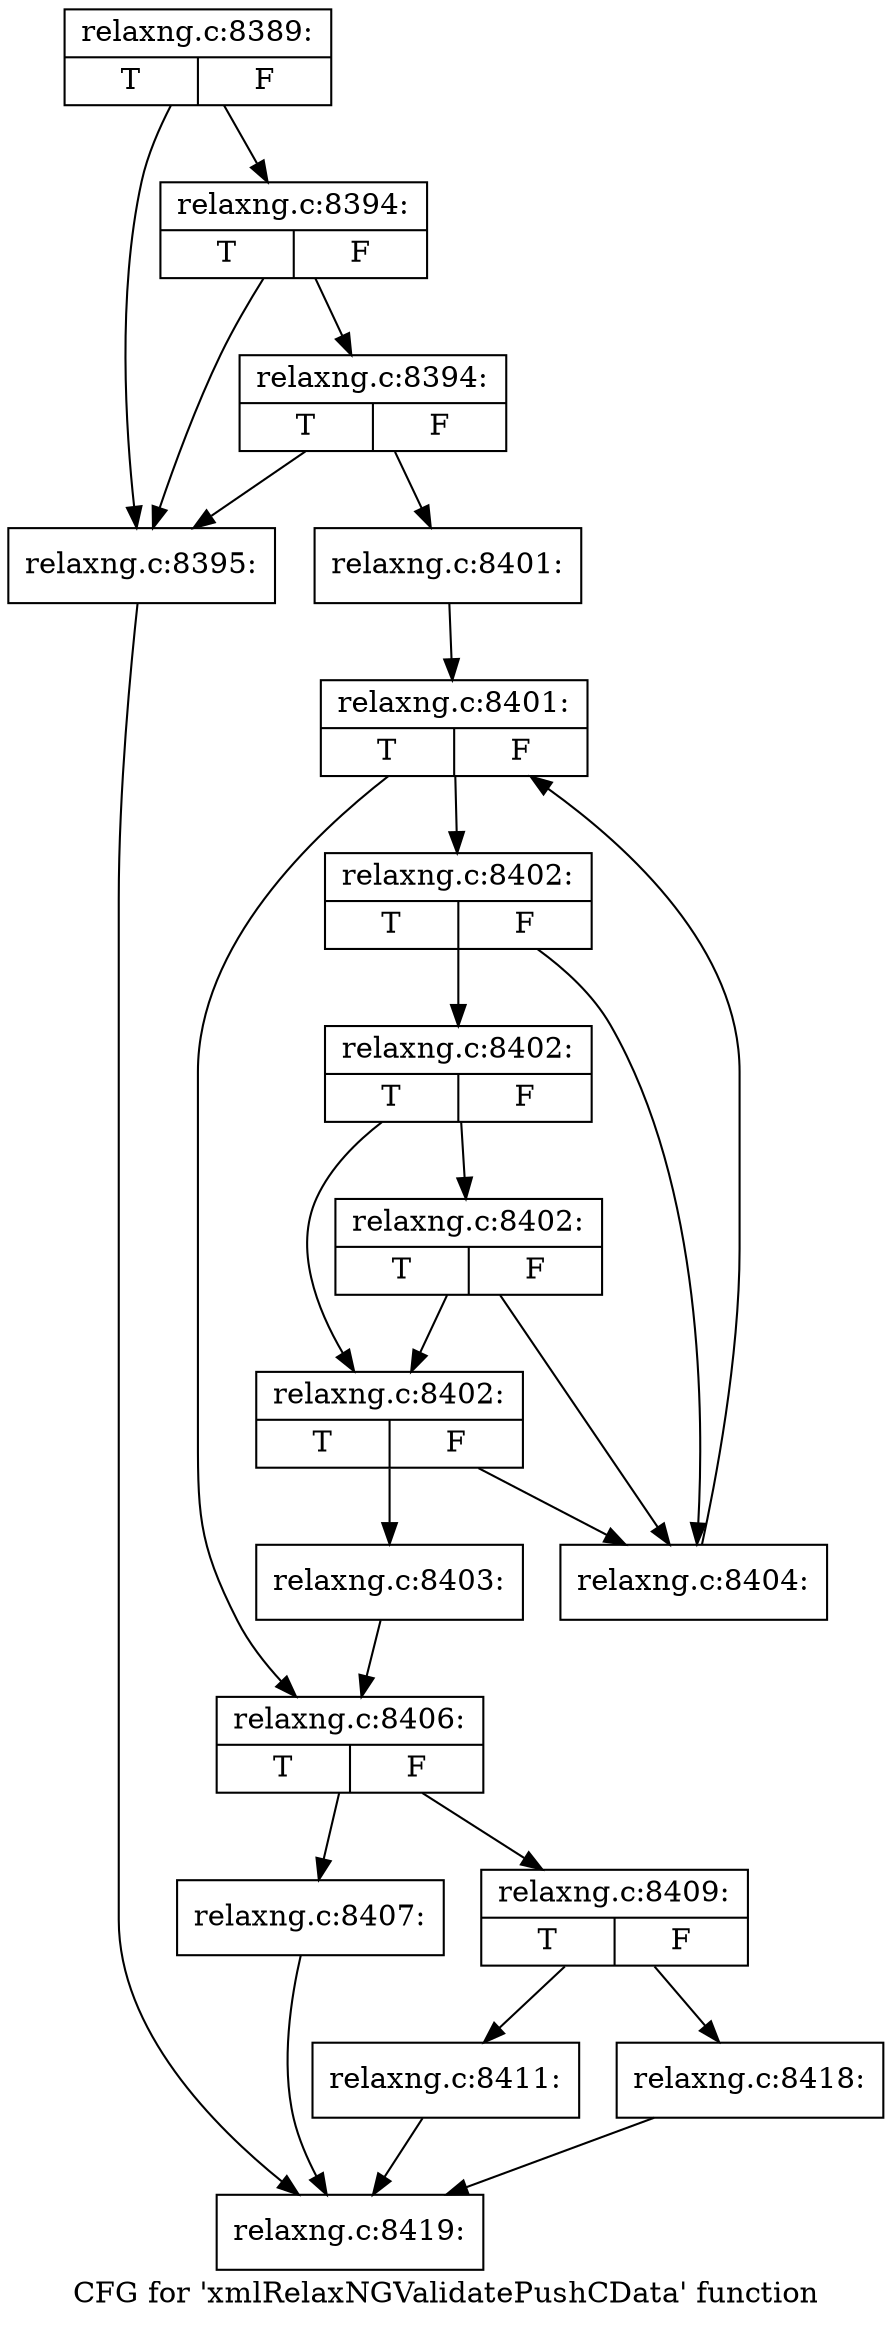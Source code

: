 digraph "CFG for 'xmlRelaxNGValidatePushCData' function" {
	label="CFG for 'xmlRelaxNGValidatePushCData' function";

	Node0x555e9c1b4780 [shape=record,label="{relaxng.c:8389:|{<s0>T|<s1>F}}"];
	Node0x555e9c1b4780 -> Node0x555e9c1bf380;
	Node0x555e9c1b4780 -> Node0x555e9c1bf4a0;
	Node0x555e9c1bf4a0 [shape=record,label="{relaxng.c:8394:|{<s0>T|<s1>F}}"];
	Node0x555e9c1bf4a0 -> Node0x555e9c1bf380;
	Node0x555e9c1bf4a0 -> Node0x555e9c1bf420;
	Node0x555e9c1bf420 [shape=record,label="{relaxng.c:8394:|{<s0>T|<s1>F}}"];
	Node0x555e9c1bf420 -> Node0x555e9c1bf380;
	Node0x555e9c1bf420 -> Node0x555e9c1bf3d0;
	Node0x555e9c1bf380 [shape=record,label="{relaxng.c:8395:}"];
	Node0x555e9c1bf380 -> Node0x555e9c1b74b0;
	Node0x555e9c1bf3d0 [shape=record,label="{relaxng.c:8401:}"];
	Node0x555e9c1bf3d0 -> Node0x555e9c1bfdc0;
	Node0x555e9c1bfdc0 [shape=record,label="{relaxng.c:8401:|{<s0>T|<s1>F}}"];
	Node0x555e9c1bfdc0 -> Node0x555e9c1c0e00;
	Node0x555e9c1bfdc0 -> Node0x555e9c1bffa0;
	Node0x555e9c1c0e00 [shape=record,label="{relaxng.c:8402:|{<s0>T|<s1>F}}"];
	Node0x555e9c1c0e00 -> Node0x555e9c1c1040;
	Node0x555e9c1c0e00 -> Node0x555e9c1c1110;
	Node0x555e9c1c1110 [shape=record,label="{relaxng.c:8402:|{<s0>T|<s1>F}}"];
	Node0x555e9c1c1110 -> Node0x555e9c1c1310;
	Node0x555e9c1c1110 -> Node0x555e9c1c1090;
	Node0x555e9c1c1310 [shape=record,label="{relaxng.c:8402:|{<s0>T|<s1>F}}"];
	Node0x555e9c1c1310 -> Node0x555e9c1c1040;
	Node0x555e9c1c1310 -> Node0x555e9c1c1090;
	Node0x555e9c1c1090 [shape=record,label="{relaxng.c:8402:|{<s0>T|<s1>F}}"];
	Node0x555e9c1c1090 -> Node0x555e9c1c1040;
	Node0x555e9c1c1090 -> Node0x555e9c1c0ff0;
	Node0x555e9c1c0ff0 [shape=record,label="{relaxng.c:8403:}"];
	Node0x555e9c1c0ff0 -> Node0x555e9c1bffa0;
	Node0x555e9c1c1040 [shape=record,label="{relaxng.c:8404:}"];
	Node0x555e9c1c1040 -> Node0x555e9c1bfdc0;
	Node0x555e9c1bffa0 [shape=record,label="{relaxng.c:8406:|{<s0>T|<s1>F}}"];
	Node0x555e9c1bffa0 -> Node0x555e9c1c1d90;
	Node0x555e9c1bffa0 -> Node0x555e9c1c1de0;
	Node0x555e9c1c1d90 [shape=record,label="{relaxng.c:8407:}"];
	Node0x555e9c1c1d90 -> Node0x555e9c1b74b0;
	Node0x555e9c1c1de0 [shape=record,label="{relaxng.c:8409:|{<s0>T|<s1>F}}"];
	Node0x555e9c1c1de0 -> Node0x555e9c1c28e0;
	Node0x555e9c1c1de0 -> Node0x555e9c1c2930;
	Node0x555e9c1c28e0 [shape=record,label="{relaxng.c:8411:}"];
	Node0x555e9c1c28e0 -> Node0x555e9c1b74b0;
	Node0x555e9c1c2930 [shape=record,label="{relaxng.c:8418:}"];
	Node0x555e9c1c2930 -> Node0x555e9c1b74b0;
	Node0x555e9c1b74b0 [shape=record,label="{relaxng.c:8419:}"];
}
